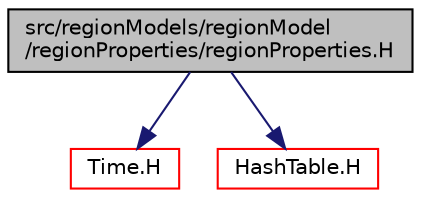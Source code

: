 digraph "src/regionModels/regionModel/regionProperties/regionProperties.H"
{
  bgcolor="transparent";
  edge [fontname="Helvetica",fontsize="10",labelfontname="Helvetica",labelfontsize="10"];
  node [fontname="Helvetica",fontsize="10",shape=record];
  Node0 [label="src/regionModels/regionModel\l/regionProperties/regionProperties.H",height=0.2,width=0.4,color="black", fillcolor="grey75", style="filled", fontcolor="black"];
  Node0 -> Node1 [color="midnightblue",fontsize="10",style="solid",fontname="Helvetica"];
  Node1 [label="Time.H",height=0.2,width=0.4,color="red",URL="$a10025.html"];
  Node0 -> Node18 [color="midnightblue",fontsize="10",style="solid",fontname="Helvetica"];
  Node18 [label="HashTable.H",height=0.2,width=0.4,color="red",URL="$a09179.html"];
}
